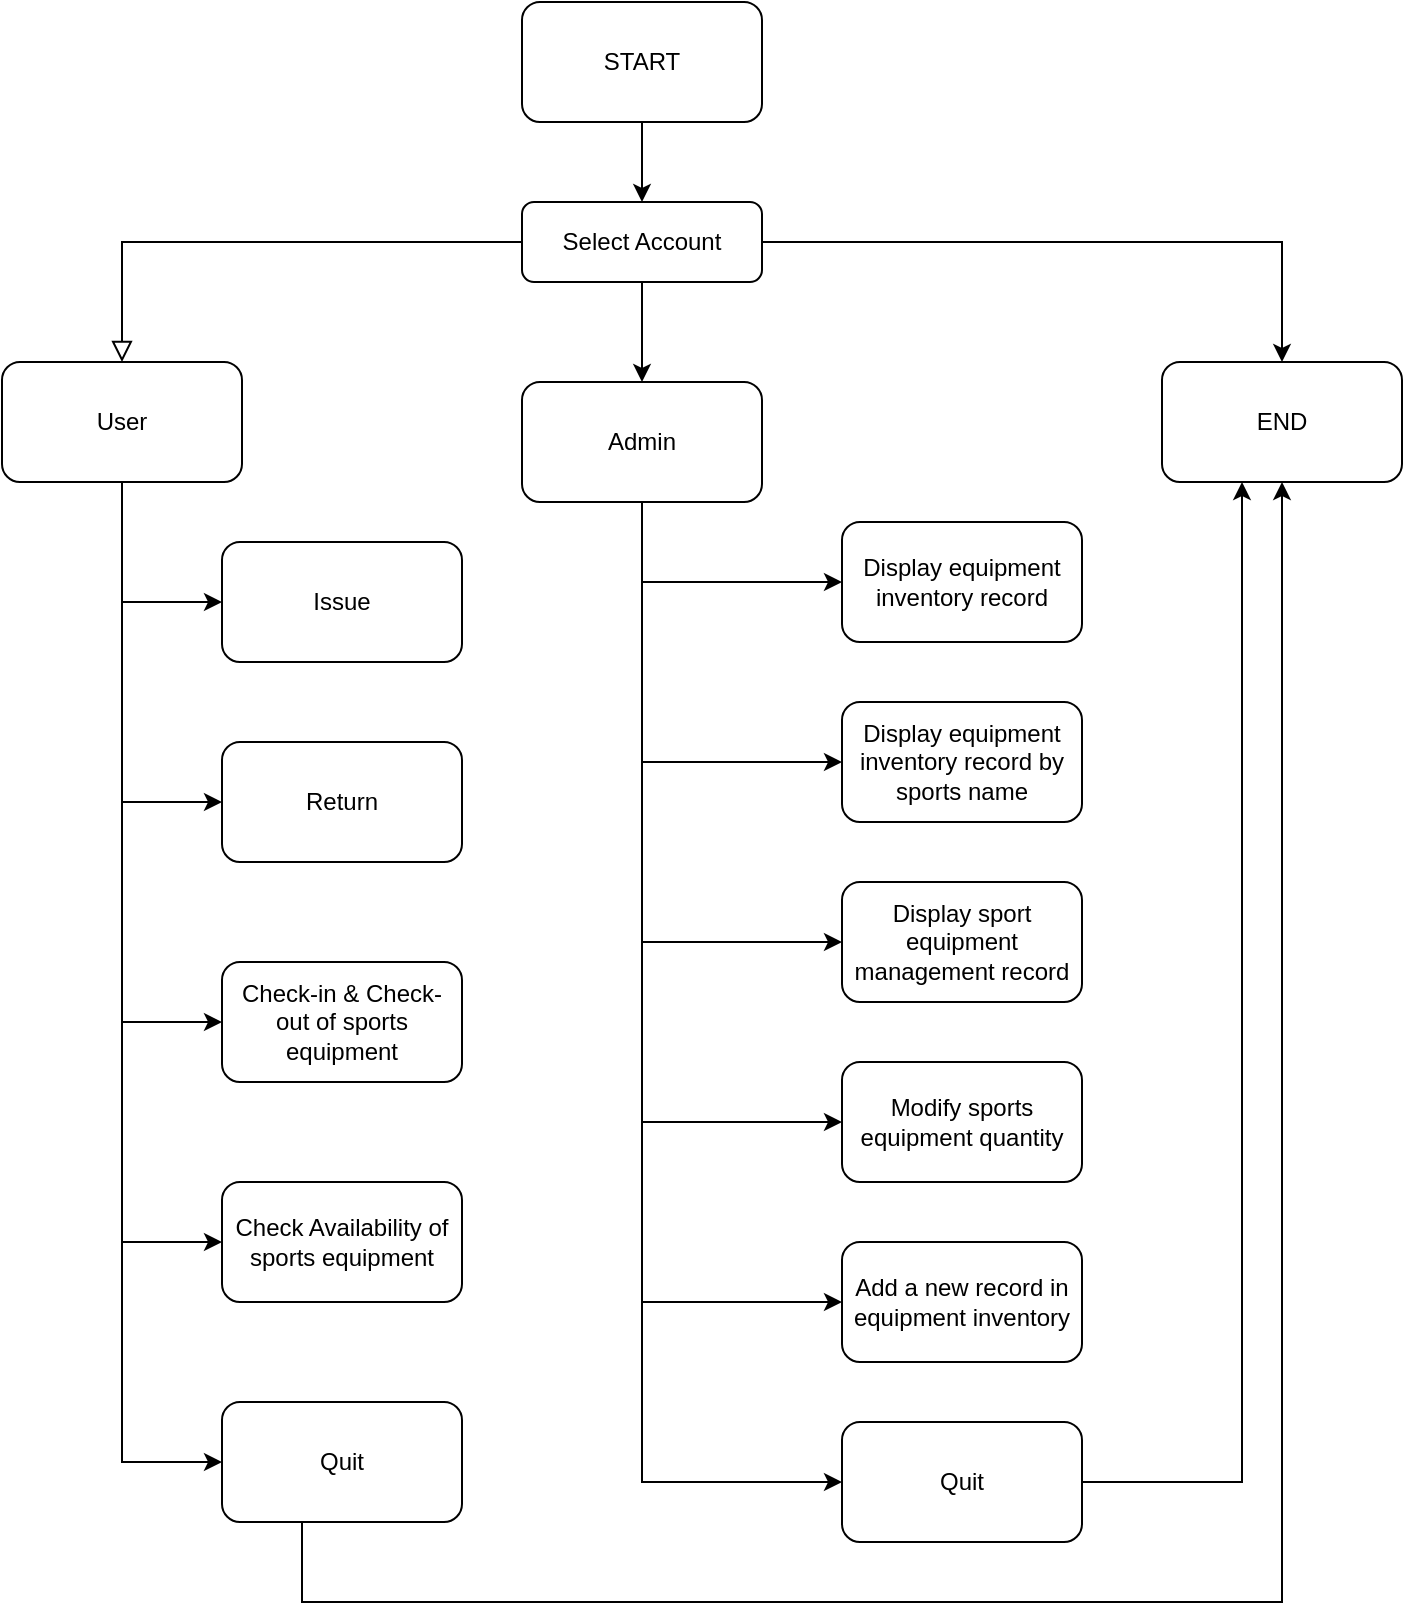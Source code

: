 <mxfile version="21.3.7" type="device">
  <diagram id="C5RBs43oDa-KdzZeNtuy" name="Page-1">
    <mxGraphModel dx="773" dy="647" grid="1" gridSize="10" guides="1" tooltips="1" connect="1" arrows="1" fold="1" page="1" pageScale="1" pageWidth="827" pageHeight="1169" math="0" shadow="0">
      <root>
        <mxCell id="WIyWlLk6GJQsqaUBKTNV-0" />
        <mxCell id="WIyWlLk6GJQsqaUBKTNV-1" parent="WIyWlLk6GJQsqaUBKTNV-0" />
        <mxCell id="WIyWlLk6GJQsqaUBKTNV-2" value="" style="rounded=0;html=1;jettySize=auto;orthogonalLoop=1;fontSize=11;endArrow=block;endFill=0;endSize=8;strokeWidth=1;shadow=0;labelBackgroundColor=none;edgeStyle=orthogonalEdgeStyle;entryX=0.5;entryY=0;entryDx=0;entryDy=0;" parent="WIyWlLk6GJQsqaUBKTNV-1" source="WIyWlLk6GJQsqaUBKTNV-3" target="dQttN89dpZ__WsfcjQAH-12" edge="1">
          <mxGeometry relative="1" as="geometry">
            <mxPoint x="160" y="190" as="targetPoint" />
            <Array as="points">
              <mxPoint x="160" y="130" />
            </Array>
          </mxGeometry>
        </mxCell>
        <mxCell id="dQttN89dpZ__WsfcjQAH-6" style="edgeStyle=orthogonalEdgeStyle;rounded=0;orthogonalLoop=1;jettySize=auto;html=1;entryX=0.5;entryY=0;entryDx=0;entryDy=0;" edge="1" parent="WIyWlLk6GJQsqaUBKTNV-1" source="WIyWlLk6GJQsqaUBKTNV-3" target="dQttN89dpZ__WsfcjQAH-14">
          <mxGeometry relative="1" as="geometry">
            <mxPoint x="740" y="180" as="targetPoint" />
          </mxGeometry>
        </mxCell>
        <mxCell id="dQttN89dpZ__WsfcjQAH-41" style="edgeStyle=orthogonalEdgeStyle;rounded=0;orthogonalLoop=1;jettySize=auto;html=1;exitX=0.5;exitY=1;exitDx=0;exitDy=0;" edge="1" parent="WIyWlLk6GJQsqaUBKTNV-1" source="WIyWlLk6GJQsqaUBKTNV-3" target="dQttN89dpZ__WsfcjQAH-13">
          <mxGeometry relative="1" as="geometry">
            <Array as="points">
              <mxPoint x="420" y="110" />
            </Array>
          </mxGeometry>
        </mxCell>
        <mxCell id="WIyWlLk6GJQsqaUBKTNV-3" value="Select Account" style="rounded=1;whiteSpace=wrap;html=1;fontSize=12;glass=0;strokeWidth=1;shadow=0;" parent="WIyWlLk6GJQsqaUBKTNV-1" vertex="1">
          <mxGeometry x="360" y="110" width="120" height="40" as="geometry" />
        </mxCell>
        <mxCell id="dQttN89dpZ__WsfcjQAH-33" style="edgeStyle=orthogonalEdgeStyle;rounded=0;orthogonalLoop=1;jettySize=auto;html=1;entryX=0;entryY=0.5;entryDx=0;entryDy=0;" edge="1" parent="WIyWlLk6GJQsqaUBKTNV-1" source="dQttN89dpZ__WsfcjQAH-12" target="dQttN89dpZ__WsfcjQAH-15">
          <mxGeometry relative="1" as="geometry">
            <mxPoint x="160" y="310" as="targetPoint" />
          </mxGeometry>
        </mxCell>
        <mxCell id="dQttN89dpZ__WsfcjQAH-34" style="edgeStyle=orthogonalEdgeStyle;rounded=0;orthogonalLoop=1;jettySize=auto;html=1;entryX=0;entryY=0.5;entryDx=0;entryDy=0;" edge="1" parent="WIyWlLk6GJQsqaUBKTNV-1" source="dQttN89dpZ__WsfcjQAH-12" target="dQttN89dpZ__WsfcjQAH-16">
          <mxGeometry relative="1" as="geometry">
            <mxPoint x="160" y="410" as="targetPoint" />
          </mxGeometry>
        </mxCell>
        <mxCell id="dQttN89dpZ__WsfcjQAH-35" style="edgeStyle=orthogonalEdgeStyle;rounded=0;orthogonalLoop=1;jettySize=auto;html=1;entryX=0;entryY=0.5;entryDx=0;entryDy=0;" edge="1" parent="WIyWlLk6GJQsqaUBKTNV-1" source="dQttN89dpZ__WsfcjQAH-12" target="dQttN89dpZ__WsfcjQAH-17">
          <mxGeometry relative="1" as="geometry">
            <mxPoint x="160" y="520" as="targetPoint" />
          </mxGeometry>
        </mxCell>
        <mxCell id="dQttN89dpZ__WsfcjQAH-36" style="edgeStyle=orthogonalEdgeStyle;rounded=0;orthogonalLoop=1;jettySize=auto;html=1;entryX=0;entryY=0.5;entryDx=0;entryDy=0;" edge="1" parent="WIyWlLk6GJQsqaUBKTNV-1" source="dQttN89dpZ__WsfcjQAH-12" target="dQttN89dpZ__WsfcjQAH-18">
          <mxGeometry relative="1" as="geometry">
            <mxPoint x="160" y="630" as="targetPoint" />
          </mxGeometry>
        </mxCell>
        <mxCell id="dQttN89dpZ__WsfcjQAH-37" style="edgeStyle=orthogonalEdgeStyle;rounded=0;orthogonalLoop=1;jettySize=auto;html=1;entryX=0;entryY=0.5;entryDx=0;entryDy=0;" edge="1" parent="WIyWlLk6GJQsqaUBKTNV-1" source="dQttN89dpZ__WsfcjQAH-12" target="dQttN89dpZ__WsfcjQAH-19">
          <mxGeometry relative="1" as="geometry">
            <mxPoint x="160" y="740" as="targetPoint" />
          </mxGeometry>
        </mxCell>
        <mxCell id="dQttN89dpZ__WsfcjQAH-12" value="User" style="rounded=1;whiteSpace=wrap;html=1;" vertex="1" parent="WIyWlLk6GJQsqaUBKTNV-1">
          <mxGeometry x="100" y="190" width="120" height="60" as="geometry" />
        </mxCell>
        <mxCell id="dQttN89dpZ__WsfcjQAH-26" style="edgeStyle=orthogonalEdgeStyle;rounded=0;orthogonalLoop=1;jettySize=auto;html=1;exitX=0.5;exitY=1;exitDx=0;exitDy=0;entryX=0;entryY=0.5;entryDx=0;entryDy=0;" edge="1" parent="WIyWlLk6GJQsqaUBKTNV-1" source="dQttN89dpZ__WsfcjQAH-13" target="dQttN89dpZ__WsfcjQAH-20">
          <mxGeometry relative="1" as="geometry">
            <mxPoint x="510.158" y="310" as="targetPoint" />
          </mxGeometry>
        </mxCell>
        <mxCell id="dQttN89dpZ__WsfcjQAH-27" style="edgeStyle=orthogonalEdgeStyle;rounded=0;orthogonalLoop=1;jettySize=auto;html=1;entryX=0;entryY=0.5;entryDx=0;entryDy=0;" edge="1" parent="WIyWlLk6GJQsqaUBKTNV-1" source="dQttN89dpZ__WsfcjQAH-13" target="dQttN89dpZ__WsfcjQAH-21">
          <mxGeometry relative="1" as="geometry">
            <mxPoint x="510" y="390" as="targetPoint" />
            <Array as="points">
              <mxPoint x="420" y="390" />
            </Array>
          </mxGeometry>
        </mxCell>
        <mxCell id="dQttN89dpZ__WsfcjQAH-28" style="edgeStyle=orthogonalEdgeStyle;rounded=0;orthogonalLoop=1;jettySize=auto;html=1;entryX=0;entryY=0.5;entryDx=0;entryDy=0;" edge="1" parent="WIyWlLk6GJQsqaUBKTNV-1" source="dQttN89dpZ__WsfcjQAH-13" target="dQttN89dpZ__WsfcjQAH-22">
          <mxGeometry relative="1" as="geometry">
            <mxPoint x="510" y="480" as="targetPoint" />
            <Array as="points">
              <mxPoint x="420" y="480" />
            </Array>
          </mxGeometry>
        </mxCell>
        <mxCell id="dQttN89dpZ__WsfcjQAH-30" style="edgeStyle=orthogonalEdgeStyle;rounded=0;orthogonalLoop=1;jettySize=auto;html=1;entryX=0;entryY=0.5;entryDx=0;entryDy=0;" edge="1" parent="WIyWlLk6GJQsqaUBKTNV-1" source="dQttN89dpZ__WsfcjQAH-13" target="dQttN89dpZ__WsfcjQAH-23">
          <mxGeometry relative="1" as="geometry">
            <mxPoint x="510" y="570" as="targetPoint" />
            <Array as="points">
              <mxPoint x="420" y="570" />
            </Array>
          </mxGeometry>
        </mxCell>
        <mxCell id="dQttN89dpZ__WsfcjQAH-31" style="edgeStyle=orthogonalEdgeStyle;rounded=0;orthogonalLoop=1;jettySize=auto;html=1;entryX=0;entryY=0.5;entryDx=0;entryDy=0;" edge="1" parent="WIyWlLk6GJQsqaUBKTNV-1" source="dQttN89dpZ__WsfcjQAH-13" target="dQttN89dpZ__WsfcjQAH-24">
          <mxGeometry relative="1" as="geometry">
            <mxPoint x="510" y="660" as="targetPoint" />
            <Array as="points">
              <mxPoint x="420" y="660" />
            </Array>
          </mxGeometry>
        </mxCell>
        <mxCell id="dQttN89dpZ__WsfcjQAH-32" style="edgeStyle=orthogonalEdgeStyle;rounded=0;orthogonalLoop=1;jettySize=auto;html=1;entryX=0;entryY=0.5;entryDx=0;entryDy=0;" edge="1" parent="WIyWlLk6GJQsqaUBKTNV-1" source="dQttN89dpZ__WsfcjQAH-13" target="dQttN89dpZ__WsfcjQAH-25">
          <mxGeometry relative="1" as="geometry">
            <mxPoint x="510" y="750" as="targetPoint" />
            <Array as="points">
              <mxPoint x="420" y="750" />
            </Array>
          </mxGeometry>
        </mxCell>
        <mxCell id="dQttN89dpZ__WsfcjQAH-13" value="Admin" style="rounded=1;whiteSpace=wrap;html=1;" vertex="1" parent="WIyWlLk6GJQsqaUBKTNV-1">
          <mxGeometry x="360" y="200" width="120" height="60" as="geometry" />
        </mxCell>
        <mxCell id="dQttN89dpZ__WsfcjQAH-14" value="END" style="rounded=1;whiteSpace=wrap;html=1;" vertex="1" parent="WIyWlLk6GJQsqaUBKTNV-1">
          <mxGeometry x="680" y="190" width="120" height="60" as="geometry" />
        </mxCell>
        <mxCell id="dQttN89dpZ__WsfcjQAH-15" value="Issue" style="rounded=1;whiteSpace=wrap;html=1;" vertex="1" parent="WIyWlLk6GJQsqaUBKTNV-1">
          <mxGeometry x="210" y="280" width="120" height="60" as="geometry" />
        </mxCell>
        <mxCell id="dQttN89dpZ__WsfcjQAH-16" value="Return" style="rounded=1;whiteSpace=wrap;html=1;" vertex="1" parent="WIyWlLk6GJQsqaUBKTNV-1">
          <mxGeometry x="210" y="380" width="120" height="60" as="geometry" />
        </mxCell>
        <mxCell id="dQttN89dpZ__WsfcjQAH-17" value="Check-in &amp;amp; Check-&lt;br&gt;out of sports equipment" style="rounded=1;whiteSpace=wrap;html=1;" vertex="1" parent="WIyWlLk6GJQsqaUBKTNV-1">
          <mxGeometry x="210" y="490" width="120" height="60" as="geometry" />
        </mxCell>
        <mxCell id="dQttN89dpZ__WsfcjQAH-18" value="Check Availability of sports equipment" style="rounded=1;whiteSpace=wrap;html=1;" vertex="1" parent="WIyWlLk6GJQsqaUBKTNV-1">
          <mxGeometry x="210" y="600" width="120" height="60" as="geometry" />
        </mxCell>
        <mxCell id="dQttN89dpZ__WsfcjQAH-40" style="edgeStyle=orthogonalEdgeStyle;rounded=0;orthogonalLoop=1;jettySize=auto;html=1;entryX=0.5;entryY=1;entryDx=0;entryDy=0;" edge="1" parent="WIyWlLk6GJQsqaUBKTNV-1" source="dQttN89dpZ__WsfcjQAH-19" target="dQttN89dpZ__WsfcjQAH-14">
          <mxGeometry relative="1" as="geometry">
            <mxPoint x="770" y="270" as="targetPoint" />
            <Array as="points">
              <mxPoint x="250" y="810" />
              <mxPoint x="740" y="810" />
            </Array>
          </mxGeometry>
        </mxCell>
        <mxCell id="dQttN89dpZ__WsfcjQAH-19" value="Quit" style="rounded=1;whiteSpace=wrap;html=1;" vertex="1" parent="WIyWlLk6GJQsqaUBKTNV-1">
          <mxGeometry x="210" y="710" width="120" height="60" as="geometry" />
        </mxCell>
        <mxCell id="dQttN89dpZ__WsfcjQAH-20" value="Display equipment inventory record" style="rounded=1;whiteSpace=wrap;html=1;" vertex="1" parent="WIyWlLk6GJQsqaUBKTNV-1">
          <mxGeometry x="520" y="270" width="120" height="60" as="geometry" />
        </mxCell>
        <mxCell id="dQttN89dpZ__WsfcjQAH-21" value="Display equipment inventory record by sports name" style="rounded=1;whiteSpace=wrap;html=1;" vertex="1" parent="WIyWlLk6GJQsqaUBKTNV-1">
          <mxGeometry x="520" y="360" width="120" height="60" as="geometry" />
        </mxCell>
        <mxCell id="dQttN89dpZ__WsfcjQAH-22" value="Display sport equipment management record" style="rounded=1;whiteSpace=wrap;html=1;" vertex="1" parent="WIyWlLk6GJQsqaUBKTNV-1">
          <mxGeometry x="520" y="450" width="120" height="60" as="geometry" />
        </mxCell>
        <mxCell id="dQttN89dpZ__WsfcjQAH-23" value="Modify sports equipment quantity" style="rounded=1;whiteSpace=wrap;html=1;" vertex="1" parent="WIyWlLk6GJQsqaUBKTNV-1">
          <mxGeometry x="520" y="540" width="120" height="60" as="geometry" />
        </mxCell>
        <mxCell id="dQttN89dpZ__WsfcjQAH-24" value="Add a new record in equipment inventory" style="rounded=1;whiteSpace=wrap;html=1;" vertex="1" parent="WIyWlLk6GJQsqaUBKTNV-1">
          <mxGeometry x="520" y="630" width="120" height="60" as="geometry" />
        </mxCell>
        <mxCell id="dQttN89dpZ__WsfcjQAH-38" style="edgeStyle=orthogonalEdgeStyle;rounded=0;orthogonalLoop=1;jettySize=auto;html=1;exitX=1;exitY=0.5;exitDx=0;exitDy=0;" edge="1" parent="WIyWlLk6GJQsqaUBKTNV-1" source="dQttN89dpZ__WsfcjQAH-25" target="dQttN89dpZ__WsfcjQAH-14">
          <mxGeometry relative="1" as="geometry">
            <Array as="points">
              <mxPoint x="720" y="750" />
            </Array>
          </mxGeometry>
        </mxCell>
        <mxCell id="dQttN89dpZ__WsfcjQAH-25" value="Quit" style="rounded=1;whiteSpace=wrap;html=1;" vertex="1" parent="WIyWlLk6GJQsqaUBKTNV-1">
          <mxGeometry x="520" y="720" width="120" height="60" as="geometry" />
        </mxCell>
        <mxCell id="dQttN89dpZ__WsfcjQAH-44" style="edgeStyle=orthogonalEdgeStyle;rounded=0;orthogonalLoop=1;jettySize=auto;html=1;" edge="1" parent="WIyWlLk6GJQsqaUBKTNV-1" source="dQttN89dpZ__WsfcjQAH-42" target="WIyWlLk6GJQsqaUBKTNV-3">
          <mxGeometry relative="1" as="geometry" />
        </mxCell>
        <mxCell id="dQttN89dpZ__WsfcjQAH-42" value="START" style="rounded=1;whiteSpace=wrap;html=1;" vertex="1" parent="WIyWlLk6GJQsqaUBKTNV-1">
          <mxGeometry x="360" y="10" width="120" height="60" as="geometry" />
        </mxCell>
      </root>
    </mxGraphModel>
  </diagram>
</mxfile>
